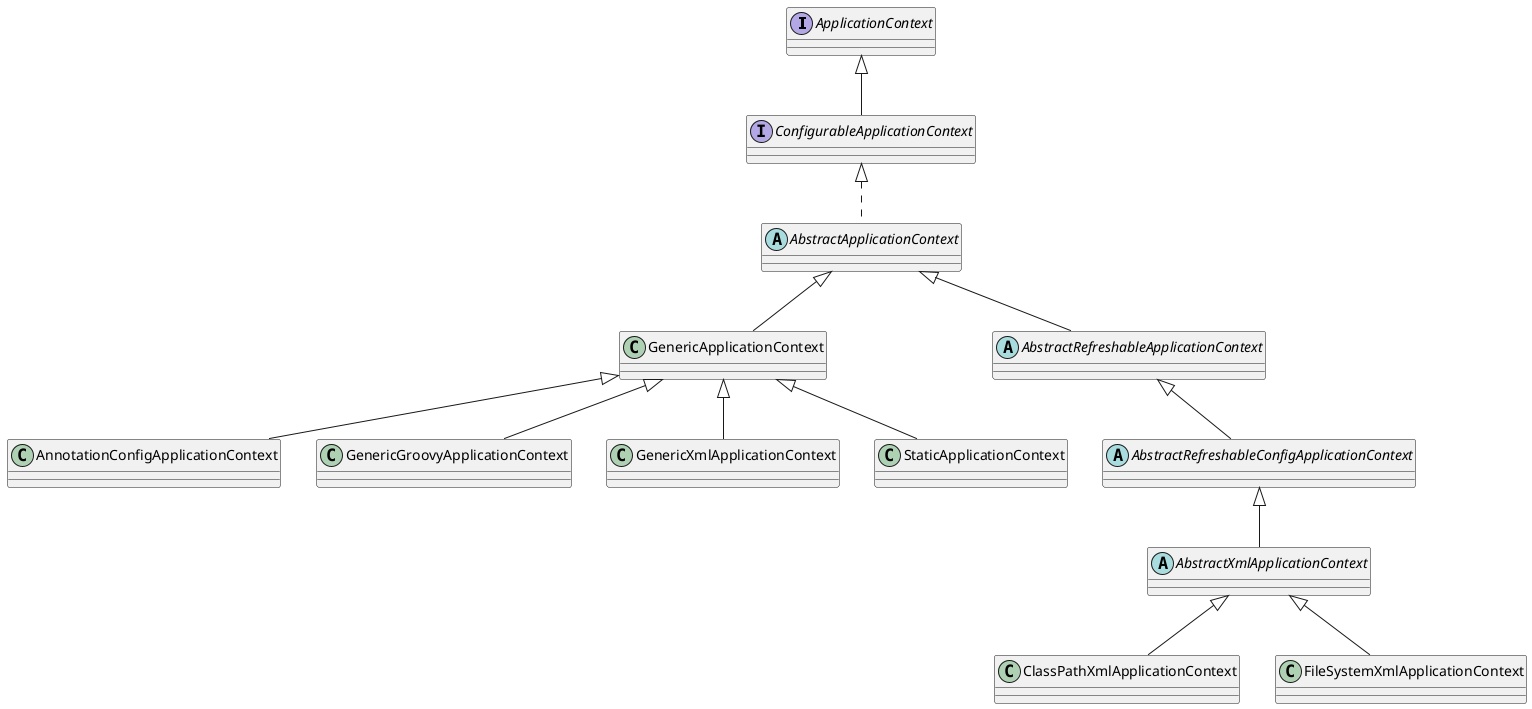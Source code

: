 @startuml

interface ApplicationContext
interface ConfigurableApplicationContext
ConfigurableApplicationContext -up-|>ApplicationContext

abstract class AbstractApplicationContext
AbstractApplicationContext .up.|>ConfigurableApplicationContext

class GenericApplicationContext
GenericApplicationContext -up-|>AbstractApplicationContext

class AnnotationConfigApplicationContext
AnnotationConfigApplicationContext -up-|>GenericApplicationContext

abstract class AbstractRefreshableApplicationContext
AbstractRefreshableApplicationContext -up-|>AbstractApplicationContext

abstract class AbstractRefreshableConfigApplicationContext
AbstractRefreshableConfigApplicationContext -up-|>AbstractRefreshableApplicationContext

abstract class AbstractXmlApplicationContext
AbstractXmlApplicationContext  -up-|>AbstractRefreshableConfigApplicationContext

class ClassPathXmlApplicationContext
ClassPathXmlApplicationContext -up-|>AbstractXmlApplicationContext

class FileSystemXmlApplicationContext
FileSystemXmlApplicationContext -up-|>AbstractXmlApplicationContext

class GenericGroovyApplicationContext
GenericGroovyApplicationContext -up-|>GenericApplicationContext

class GenericXmlApplicationContext
GenericXmlApplicationContext -up-|>GenericApplicationContext

class StaticApplicationContext
StaticApplicationContext -up-|>GenericApplicationContext

@enduml